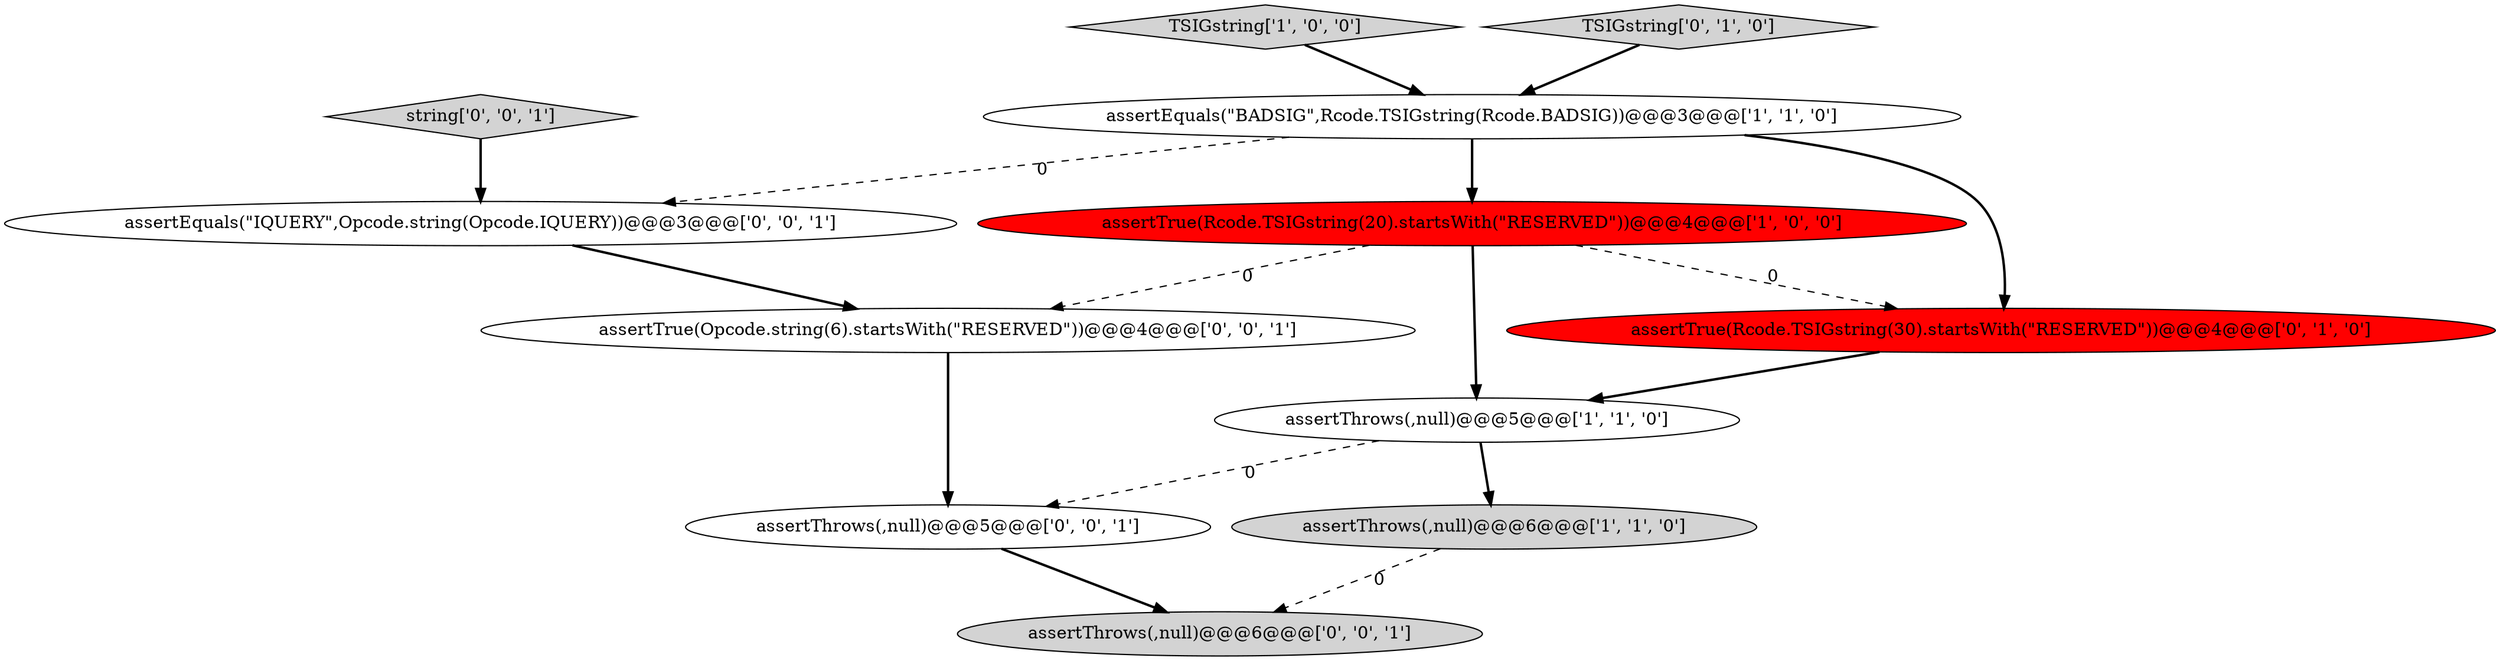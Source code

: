 digraph {
11 [style = filled, label = "string['0', '0', '1']", fillcolor = lightgray, shape = diamond image = "AAA0AAABBB3BBB"];
1 [style = filled, label = "assertThrows(,null)@@@6@@@['1', '1', '0']", fillcolor = lightgray, shape = ellipse image = "AAA0AAABBB1BBB"];
7 [style = filled, label = "assertEquals(\"IQUERY\",Opcode.string(Opcode.IQUERY))@@@3@@@['0', '0', '1']", fillcolor = white, shape = ellipse image = "AAA0AAABBB3BBB"];
3 [style = filled, label = "TSIGstring['1', '0', '0']", fillcolor = lightgray, shape = diamond image = "AAA0AAABBB1BBB"];
2 [style = filled, label = "assertTrue(Rcode.TSIGstring(20).startsWith(\"RESERVED\"))@@@4@@@['1', '0', '0']", fillcolor = red, shape = ellipse image = "AAA1AAABBB1BBB"];
4 [style = filled, label = "assertEquals(\"BADSIG\",Rcode.TSIGstring(Rcode.BADSIG))@@@3@@@['1', '1', '0']", fillcolor = white, shape = ellipse image = "AAA0AAABBB1BBB"];
6 [style = filled, label = "TSIGstring['0', '1', '0']", fillcolor = lightgray, shape = diamond image = "AAA0AAABBB2BBB"];
9 [style = filled, label = "assertThrows(,null)@@@6@@@['0', '0', '1']", fillcolor = lightgray, shape = ellipse image = "AAA0AAABBB3BBB"];
10 [style = filled, label = "assertThrows(,null)@@@5@@@['0', '0', '1']", fillcolor = white, shape = ellipse image = "AAA0AAABBB3BBB"];
0 [style = filled, label = "assertThrows(,null)@@@5@@@['1', '1', '0']", fillcolor = white, shape = ellipse image = "AAA0AAABBB1BBB"];
5 [style = filled, label = "assertTrue(Rcode.TSIGstring(30).startsWith(\"RESERVED\"))@@@4@@@['0', '1', '0']", fillcolor = red, shape = ellipse image = "AAA1AAABBB2BBB"];
8 [style = filled, label = "assertTrue(Opcode.string(6).startsWith(\"RESERVED\"))@@@4@@@['0', '0', '1']", fillcolor = white, shape = ellipse image = "AAA0AAABBB3BBB"];
6->4 [style = bold, label=""];
8->10 [style = bold, label=""];
2->5 [style = dashed, label="0"];
10->9 [style = bold, label=""];
2->0 [style = bold, label=""];
1->9 [style = dashed, label="0"];
4->2 [style = bold, label=""];
0->10 [style = dashed, label="0"];
5->0 [style = bold, label=""];
7->8 [style = bold, label=""];
4->7 [style = dashed, label="0"];
4->5 [style = bold, label=""];
3->4 [style = bold, label=""];
0->1 [style = bold, label=""];
2->8 [style = dashed, label="0"];
11->7 [style = bold, label=""];
}
